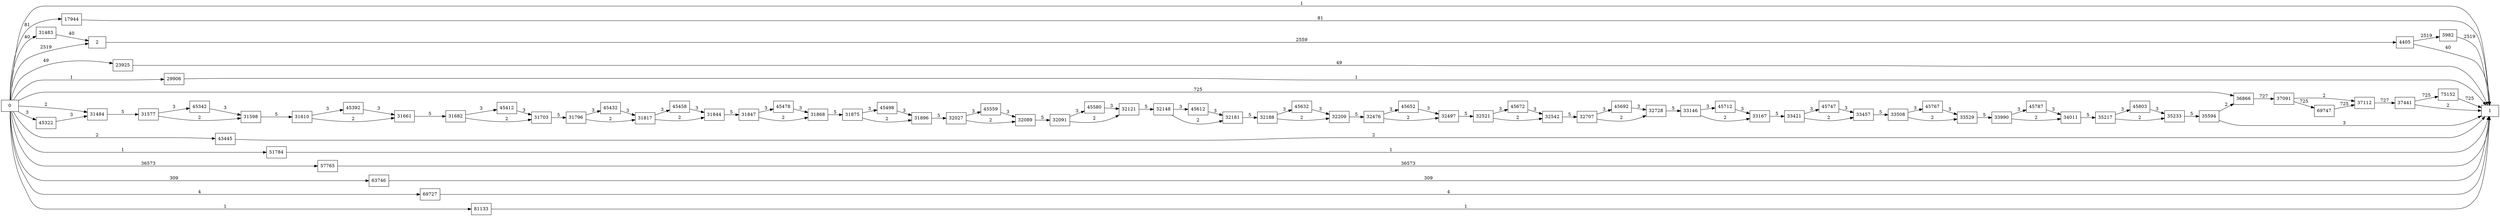 digraph {
	graph [rankdir=LR]
	node [shape=rectangle]
	2 -> 4405 [label=2559]
	4405 -> 1 [label=40]
	4405 -> 5982 [label=2519]
	5982 -> 1 [label=2519]
	17944 -> 1 [label=81]
	23925 -> 1 [label=49]
	29906 -> 1 [label=1]
	31483 -> 2 [label=40]
	31484 -> 31577 [label=5]
	31577 -> 31598 [label=2]
	31577 -> 45342 [label=3]
	31598 -> 31610 [label=5]
	31610 -> 31661 [label=2]
	31610 -> 45392 [label=3]
	31661 -> 31682 [label=5]
	31682 -> 31703 [label=2]
	31682 -> 45412 [label=3]
	31703 -> 31796 [label=5]
	31796 -> 31817 [label=2]
	31796 -> 45432 [label=3]
	31817 -> 31844 [label=2]
	31817 -> 45458 [label=3]
	31844 -> 31847 [label=5]
	31847 -> 31868 [label=2]
	31847 -> 45478 [label=3]
	31868 -> 31875 [label=5]
	31875 -> 31896 [label=2]
	31875 -> 45498 [label=3]
	31896 -> 32027 [label=5]
	32027 -> 32089 [label=2]
	32027 -> 45559 [label=3]
	32089 -> 32091 [label=5]
	32091 -> 32121 [label=2]
	32091 -> 45580 [label=3]
	32121 -> 32148 [label=5]
	32148 -> 32181 [label=2]
	32148 -> 45612 [label=3]
	32181 -> 32188 [label=5]
	32188 -> 32209 [label=2]
	32188 -> 45632 [label=3]
	32209 -> 32476 [label=5]
	32476 -> 32497 [label=2]
	32476 -> 45652 [label=3]
	32497 -> 32521 [label=5]
	32521 -> 32542 [label=2]
	32521 -> 45672 [label=3]
	32542 -> 32707 [label=5]
	32707 -> 32728 [label=2]
	32707 -> 45692 [label=3]
	32728 -> 33146 [label=5]
	33146 -> 33167 [label=2]
	33146 -> 45712 [label=3]
	33167 -> 33421 [label=5]
	33421 -> 33457 [label=2]
	33421 -> 45747 [label=3]
	33457 -> 33508 [label=5]
	33508 -> 33529 [label=2]
	33508 -> 45767 [label=3]
	33529 -> 33990 [label=5]
	33990 -> 34011 [label=2]
	33990 -> 45787 [label=3]
	34011 -> 35217 [label=5]
	35217 -> 35233 [label=2]
	35217 -> 45803 [label=3]
	35233 -> 35594 [label=5]
	35594 -> 1 [label=3]
	35594 -> 36866 [label=2]
	36866 -> 37091 [label=727]
	37091 -> 37112 [label=2]
	37091 -> 69747 [label=725]
	37112 -> 37441 [label=727]
	37441 -> 1 [label=2]
	37441 -> 75152 [label=725]
	43445 -> 1 [label=2]
	45322 -> 31484 [label=3]
	45342 -> 31598 [label=3]
	45392 -> 31661 [label=3]
	45412 -> 31703 [label=3]
	45432 -> 31817 [label=3]
	45458 -> 31844 [label=3]
	45478 -> 31868 [label=3]
	45498 -> 31896 [label=3]
	45559 -> 32089 [label=3]
	45580 -> 32121 [label=3]
	45612 -> 32181 [label=3]
	45632 -> 32209 [label=3]
	45652 -> 32497 [label=3]
	45672 -> 32542 [label=3]
	45692 -> 32728 [label=3]
	45712 -> 33167 [label=3]
	45747 -> 33457 [label=3]
	45767 -> 33529 [label=3]
	45787 -> 34011 [label=3]
	45803 -> 35233 [label=3]
	51784 -> 1 [label=1]
	57765 -> 1 [label=36573]
	63746 -> 1 [label=309]
	69727 -> 1 [label=4]
	69747 -> 37112 [label=725]
	75152 -> 1 [label=725]
	81133 -> 1 [label=1]
	0 -> 2 [label=2519]
	0 -> 31484 [label=2]
	0 -> 36866 [label=725]
	0 -> 1 [label=1]
	0 -> 17944 [label=81]
	0 -> 23925 [label=49]
	0 -> 29906 [label=1]
	0 -> 31483 [label=40]
	0 -> 43445 [label=2]
	0 -> 45322 [label=3]
	0 -> 51784 [label=1]
	0 -> 57765 [label=36573]
	0 -> 63746 [label=309]
	0 -> 69727 [label=4]
	0 -> 81133 [label=1]
}
